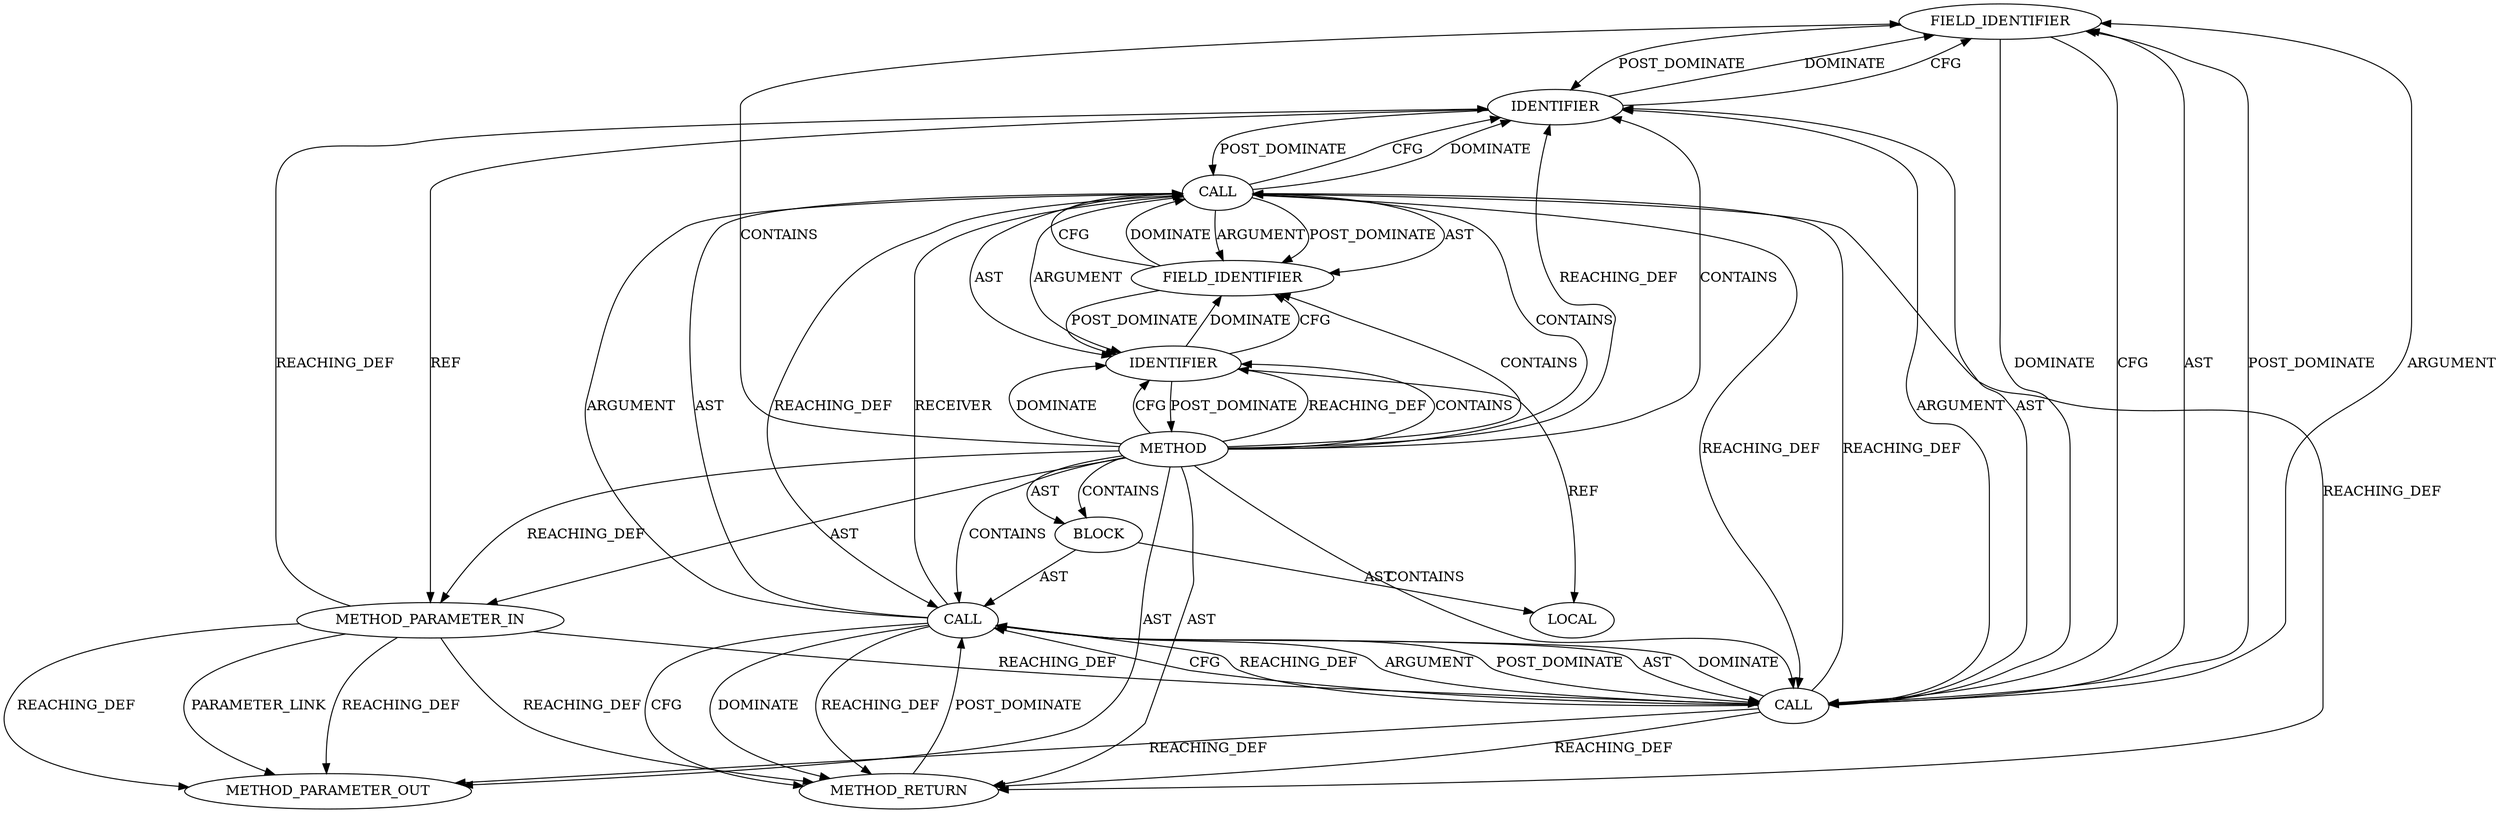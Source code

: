 digraph {
  17484 [label=FIELD_IDENTIFIER ORDER=2 ARGUMENT_INDEX=2 CODE="sk" COLUMN_NUMBER=24 LINE_NUMBER=2424 CANONICAL_NAME="sk"]
  21698 [label=METHOD_PARAMETER_OUT ORDER=1 CODE="struct tls_strparser *strp" IS_VARIADIC=false COLUMN_NUMBER=23 LINE_NUMBER=2419 TYPE_FULL_NAME="tls_strparser*" EVALUATION_STRATEGY="BY_VALUE" INDEX=1 NAME="strp"]
  17478 [label=CALL ORDER=2 ARGUMENT_INDEX=-1 CODE="ctx->saved_data_ready(strp->sk)" COLUMN_NUMBER=2 METHOD_FULL_NAME="tls_sw_context_rx.saved_data_ready" LINE_NUMBER=2424 TYPE_FULL_NAME="<empty>" DISPATCH_TYPE="STATIC_DISPATCH" SIGNATURE="" NAME="saved_data_ready"]
  17481 [label=FIELD_IDENTIFIER ORDER=2 ARGUMENT_INDEX=2 CODE="saved_data_ready" COLUMN_NUMBER=2 LINE_NUMBER=2424 CANONICAL_NAME="saved_data_ready"]
  17475 [label=METHOD_PARAMETER_IN ORDER=1 CODE="struct tls_strparser *strp" IS_VARIADIC=false COLUMN_NUMBER=23 LINE_NUMBER=2419 TYPE_FULL_NAME="tls_strparser*" EVALUATION_STRATEGY="BY_VALUE" INDEX=1 NAME="strp"]
  17479 [label=CALL ORDER=1 ARGUMENT_INDEX=0 CODE="ctx->saved_data_ready" COLUMN_NUMBER=2 METHOD_FULL_NAME="<operator>.indirectFieldAccess" LINE_NUMBER=2424 TYPE_FULL_NAME="<empty>" DISPATCH_TYPE="STATIC_DISPATCH" SIGNATURE="" NAME="<operator>.indirectFieldAccess"]
  17485 [label=METHOD_RETURN ORDER=3 CODE="RET" COLUMN_NUMBER=1 LINE_NUMBER=2419 TYPE_FULL_NAME="void" EVALUATION_STRATEGY="BY_VALUE"]
  17483 [label=IDENTIFIER ORDER=1 ARGUMENT_INDEX=1 CODE="strp" COLUMN_NUMBER=24 LINE_NUMBER=2424 TYPE_FULL_NAME="tls_strparser*" NAME="strp"]
  17477 [label=LOCAL ORDER=1 CODE="struct tls_sw_context_rx* ctx" COLUMN_NUMBER=27 LINE_NUMBER=2421 TYPE_FULL_NAME="tls_sw_context_rx*" NAME="ctx"]
  17474 [label=METHOD COLUMN_NUMBER=1 LINE_NUMBER=2419 COLUMN_NUMBER_END=1 IS_EXTERNAL=false SIGNATURE="void tls_rx_msg_ready (tls_strparser*)" NAME="tls_rx_msg_ready" AST_PARENT_TYPE="TYPE_DECL" AST_PARENT_FULL_NAME="tls_sw.c:<global>" ORDER=51 CODE="void tls_rx_msg_ready(struct tls_strparser *strp)
{
	struct tls_sw_context_rx *ctx;

	ctx = container_of(strp, struct tls_sw_context_rx, strp);
	ctx->saved_data_ready(strp->sk);
}" FULL_NAME="tls_rx_msg_ready" LINE_NUMBER_END=2425 FILENAME="tls_sw.c"]
  17480 [label=IDENTIFIER ORDER=1 ARGUMENT_INDEX=1 CODE="ctx" COLUMN_NUMBER=2 LINE_NUMBER=2424 TYPE_FULL_NAME="tls_sw_context_rx*" NAME="ctx"]
  17476 [label=BLOCK ORDER=2 ARGUMENT_INDEX=-1 CODE="{
	struct tls_sw_context_rx *ctx;

	ctx = container_of(strp, struct tls_sw_context_rx, strp);
	ctx->saved_data_ready(strp->sk);
}" COLUMN_NUMBER=1 LINE_NUMBER=2420 TYPE_FULL_NAME="void"]
  17482 [label=CALL ORDER=2 ARGUMENT_INDEX=1 CODE="strp->sk" COLUMN_NUMBER=24 METHOD_FULL_NAME="<operator>.indirectFieldAccess" LINE_NUMBER=2424 TYPE_FULL_NAME="<empty>" DISPATCH_TYPE="STATIC_DISPATCH" SIGNATURE="" NAME="<operator>.indirectFieldAccess"]
  17479 -> 17485 [label=REACHING_DEF VARIABLE="ctx->saved_data_ready"]
  17475 -> 17482 [label=REACHING_DEF VARIABLE="strp"]
  17479 -> 17480 [label=AST ]
  17481 -> 17479 [label=CFG ]
  17482 -> 21698 [label=REACHING_DEF VARIABLE="strp->sk"]
  17475 -> 21698 [label=REACHING_DEF VARIABLE="strp"]
  17475 -> 21698 [label=REACHING_DEF VARIABLE="strp"]
  17474 -> 17483 [label=CONTAINS ]
  17484 -> 17482 [label=DOMINATE ]
  17482 -> 17479 [label=REACHING_DEF VARIABLE="strp->sk"]
  17474 -> 17483 [label=REACHING_DEF VARIABLE=""]
  17474 -> 17479 [label=CONTAINS ]
  17479 -> 17481 [label=ARGUMENT ]
  17485 -> 17478 [label=POST_DOMINATE ]
  17474 -> 17480 [label=REACHING_DEF VARIABLE=""]
  17479 -> 17480 [label=ARGUMENT ]
  17483 -> 17484 [label=DOMINATE ]
  17478 -> 17482 [label=ARGUMENT ]
  17474 -> 17482 [label=CONTAINS ]
  17481 -> 17480 [label=POST_DOMINATE ]
  17480 -> 17481 [label=DOMINATE ]
  17478 -> 17482 [label=POST_DOMINATE ]
  17482 -> 17478 [label=DOMINATE ]
  17474 -> 17481 [label=CONTAINS ]
  17478 -> 17485 [label=CFG ]
  17475 -> 17483 [label=REACHING_DEF VARIABLE="strp"]
  17479 -> 17482 [label=REACHING_DEF VARIABLE="ctx->saved_data_ready"]
  17482 -> 17484 [label=AST ]
  17474 -> 17475 [label=REACHING_DEF VARIABLE=""]
  17475 -> 21698 [label=PARAMETER_LINK ]
  17481 -> 17479 [label=DOMINATE ]
  17482 -> 17484 [label=POST_DOMINATE ]
  17482 -> 17478 [label=CFG ]
  17484 -> 17482 [label=CFG ]
  17478 -> 17479 [label=RECEIVER ]
  17480 -> 17481 [label=CFG ]
  17482 -> 17485 [label=REACHING_DEF VARIABLE="strp->sk"]
  17484 -> 17483 [label=POST_DOMINATE ]
  17474 -> 21698 [label=AST ]
  17474 -> 17480 [label=CONTAINS ]
  17480 -> 17474 [label=POST_DOMINATE ]
  17478 -> 17479 [label=ARGUMENT ]
  17480 -> 17477 [label=REF ]
  17474 -> 17476 [label=AST ]
  17474 -> 17484 [label=CONTAINS ]
  17483 -> 17475 [label=REF ]
  17482 -> 17484 [label=ARGUMENT ]
  17478 -> 17485 [label=DOMINATE ]
  17474 -> 17478 [label=CONTAINS ]
  17474 -> 17480 [label=DOMINATE ]
  17476 -> 17478 [label=AST ]
  17474 -> 17476 [label=CONTAINS ]
  17475 -> 17485 [label=REACHING_DEF VARIABLE="strp"]
  17474 -> 17480 [label=CFG ]
  17478 -> 17485 [label=REACHING_DEF VARIABLE="ctx->saved_data_ready(strp->sk)"]
  17483 -> 17484 [label=CFG ]
  17476 -> 17477 [label=AST ]
  17479 -> 17483 [label=CFG ]
  17479 -> 17483 [label=DOMINATE ]
  17482 -> 17483 [label=ARGUMENT ]
  17478 -> 17482 [label=AST ]
  17483 -> 17479 [label=POST_DOMINATE ]
  17479 -> 17481 [label=POST_DOMINATE ]
  17482 -> 17478 [label=REACHING_DEF VARIABLE="strp->sk"]
  17482 -> 17483 [label=AST ]
  17478 -> 17479 [label=AST ]
  17474 -> 17475 [label=AST ]
  17479 -> 17478 [label=REACHING_DEF VARIABLE="ctx->saved_data_ready"]
  17474 -> 17485 [label=AST ]
  17479 -> 17481 [label=AST ]
}
